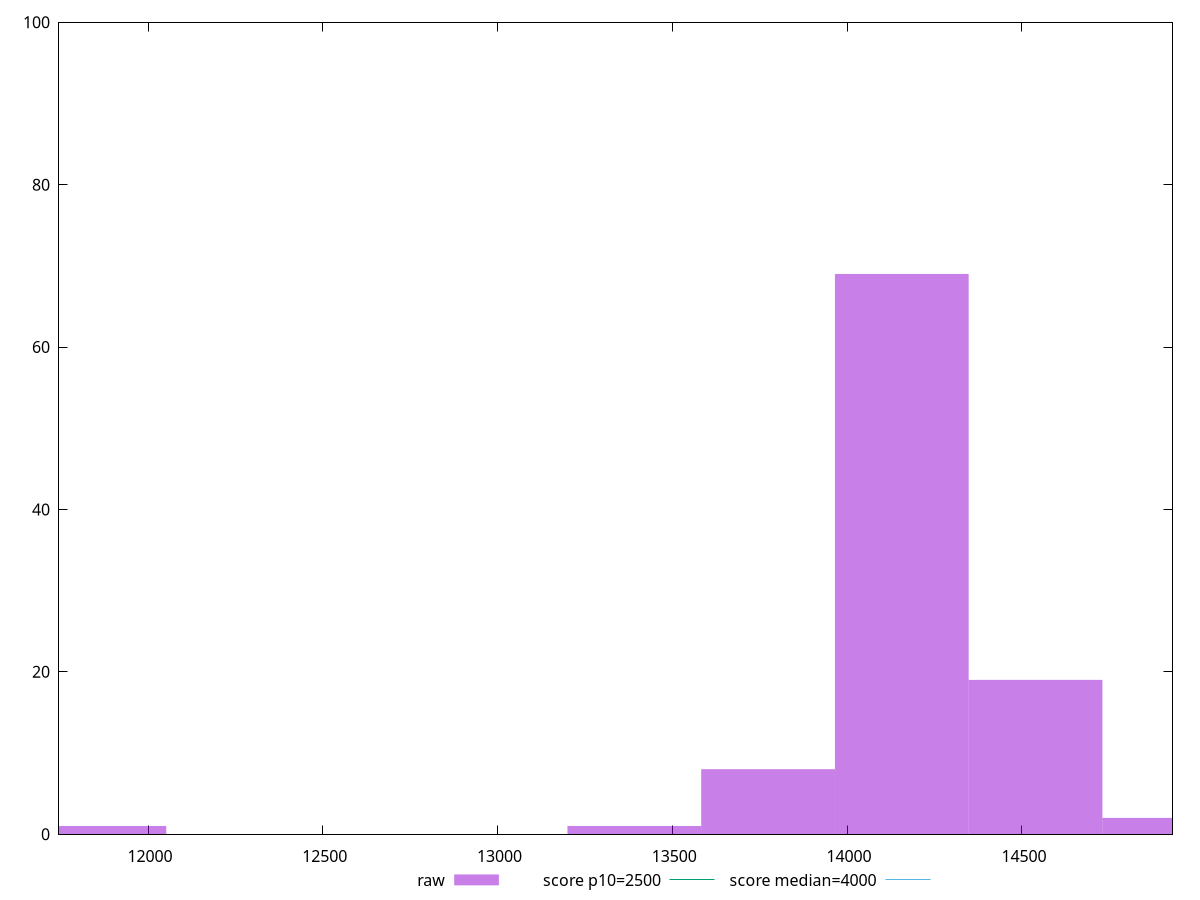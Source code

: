 reset

$raw <<EOF
11860.805331728734 1
14539.051696957804 19
14156.44507335365 69
13773.838449749499 8
13391.231826145346 1
14921.658320561957 2
EOF

set key outside below
set boxwidth 382.60662360415273
set xrange [11745.355999999998:14930.861999999997]
set yrange [0:100]
set trange [0:100]
set style fill transparent solid 0.5 noborder

set parametric
set terminal svg size 640, 490 enhanced background rgb 'white'
set output "report_00018_2021-02-10T15-25-16.877Z/largest-contentful-paint/samples/pages+cached/raw/histogram.svg"

plot $raw title "raw" with boxes, \
     2500,t title "score p10=2500", \
     4000,t title "score median=4000"

reset
